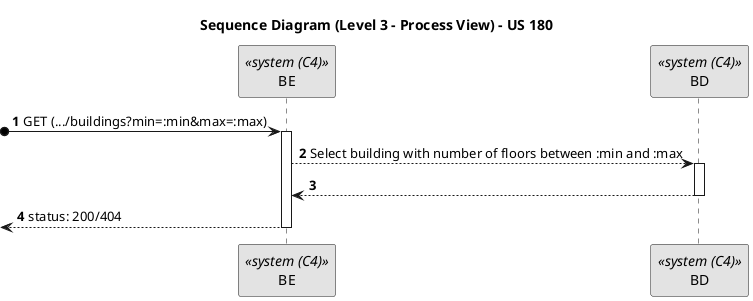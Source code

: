 @startuml
skinparam monochrome true
skinparam packageStyle rectangle
skinparam shadowing false

title Sequence Diagram (Level 3 - Process View) - US 180
autonumber

participant "BE" as BE <<system (C4)>>
participant "BD" as BD <<system (C4)>>

?o-> BE : GET (.../buildings?min=:min&max=:max)
activate BE

    BE --> BD : Select building with number of floors between :min and :max
    activate BD
        BD --> BE :
    deactivate BD

<-- BE : status: 200/404
deactivate BE

@enduml